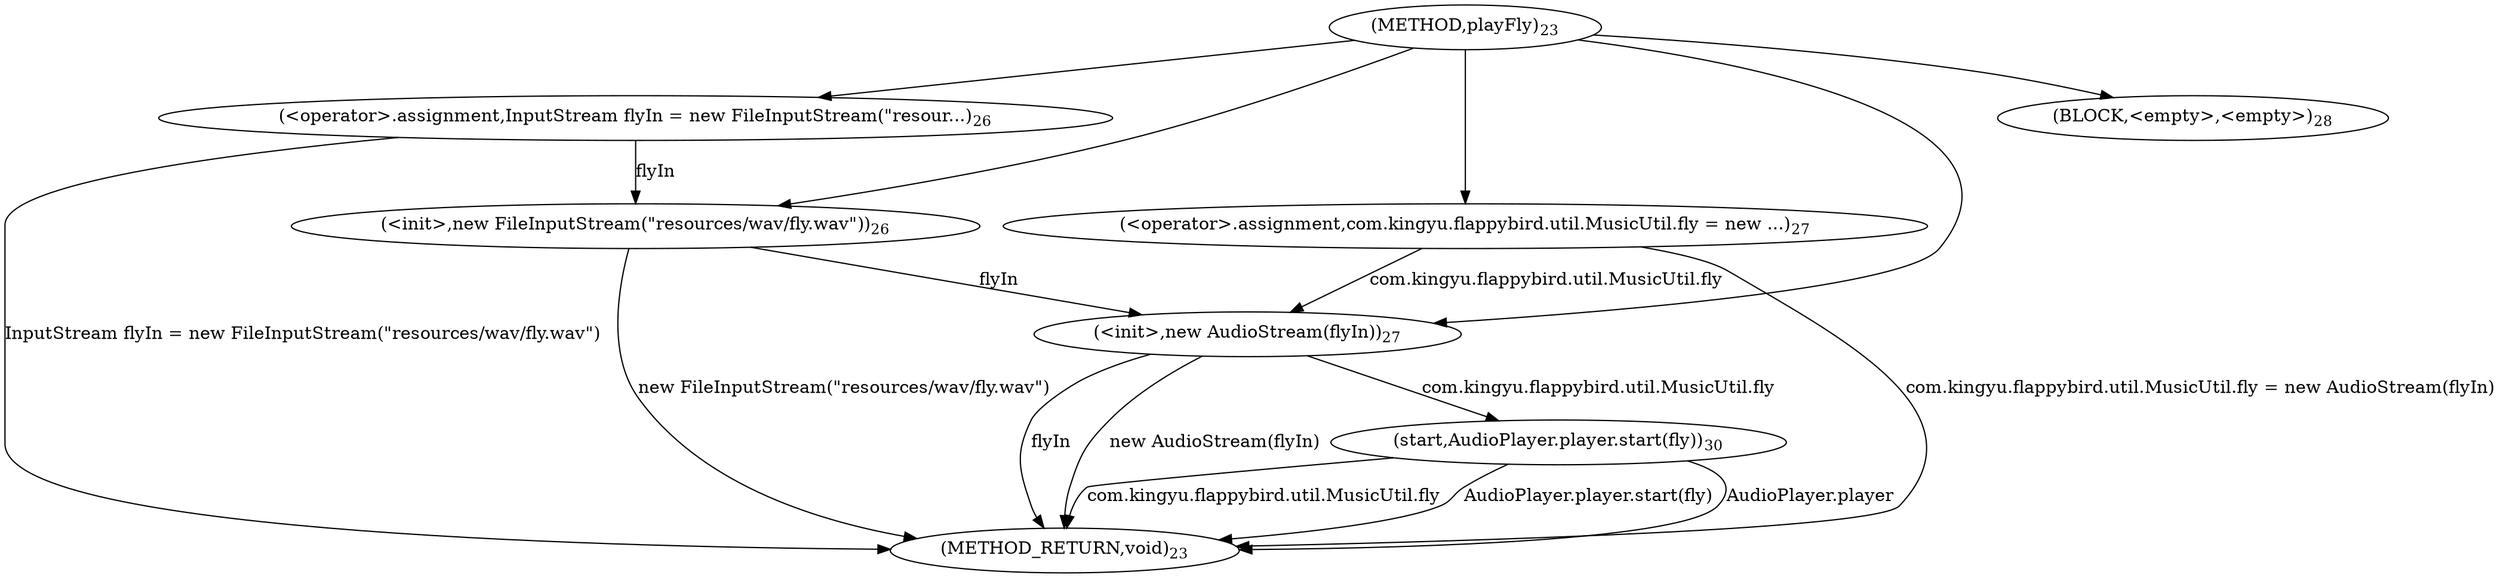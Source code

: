 digraph "playFly" {  
"26" [label = <(METHOD,playFly)<SUB>23</SUB>> ]
"58" [label = <(METHOD_RETURN,void)<SUB>23</SUB>> ]
"49" [label = <(start,AudioPlayer.player.start(fly))<SUB>30</SUB>> ]
"49" [label = <(start,AudioPlayer.player.start(fly))<SUB>30</SUB>> ]
"49" [label = <(start,AudioPlayer.player.start(fly))<SUB>30</SUB>> ]
"31" [label = <(&lt;operator&gt;.assignment,InputStream flyIn = new FileInputStream(&quot;resour...)<SUB>26</SUB>> ]
"34" [label = <(&lt;init&gt;,new FileInputStream(&quot;resources/wav/fly.wav&quot;))<SUB>26</SUB>> ]
"37" [label = <(&lt;operator&gt;.assignment,com.kingyu.flappybird.util.MusicUtil.fly = new ...)<SUB>27</SUB>> ]
"42" [label = <(&lt;init&gt;,new AudioStream(flyIn))<SUB>27</SUB>> ]
"48" [label = <(BLOCK,&lt;empty&gt;,&lt;empty&gt;)<SUB>28</SUB>> ]
"31" [label = <(&lt;operator&gt;.assignment,InputStream flyIn = new FileInputStream(&quot;resour...)<SUB>26</SUB>> ]
"31" [label = <(&lt;operator&gt;.assignment,InputStream flyIn = new FileInputStream(&quot;resour...)<SUB>26</SUB>> ]
"34" [label = <(&lt;init&gt;,new FileInputStream(&quot;resources/wav/fly.wav&quot;))<SUB>26</SUB>> ]
"34" [label = <(&lt;init&gt;,new FileInputStream(&quot;resources/wav/fly.wav&quot;))<SUB>26</SUB>> ]
"37" [label = <(&lt;operator&gt;.assignment,com.kingyu.flappybird.util.MusicUtil.fly = new ...)<SUB>27</SUB>> ]
"37" [label = <(&lt;operator&gt;.assignment,com.kingyu.flappybird.util.MusicUtil.fly = new ...)<SUB>27</SUB>> ]
"42" [label = <(&lt;init&gt;,new AudioStream(flyIn))<SUB>27</SUB>> ]
"42" [label = <(&lt;init&gt;,new AudioStream(flyIn))<SUB>27</SUB>> ]
  "31" -> "58"  [ label = "InputStream flyIn = new FileInputStream(&quot;resources/wav/fly.wav&quot;)"] 
  "34" -> "58"  [ label = "new FileInputStream(&quot;resources/wav/fly.wav&quot;)"] 
  "37" -> "58"  [ label = "com.kingyu.flappybird.util.MusicUtil.fly = new AudioStream(flyIn)"] 
  "42" -> "58"  [ label = "flyIn"] 
  "42" -> "58"  [ label = "new AudioStream(flyIn)"] 
  "49" -> "58"  [ label = "AudioPlayer.player"] 
  "49" -> "58"  [ label = "com.kingyu.flappybird.util.MusicUtil.fly"] 
  "49" -> "58"  [ label = "AudioPlayer.player.start(fly)"] 
  "42" -> "49"  [ label = "com.kingyu.flappybird.util.MusicUtil.fly"] 
  "26" -> "31" 
  "26" -> "37" 
  "26" -> "48" 
  "31" -> "34"  [ label = "flyIn"] 
  "26" -> "34" 
  "37" -> "42"  [ label = "com.kingyu.flappybird.util.MusicUtil.fly"] 
  "34" -> "42"  [ label = "flyIn"] 
  "26" -> "42" 
}
